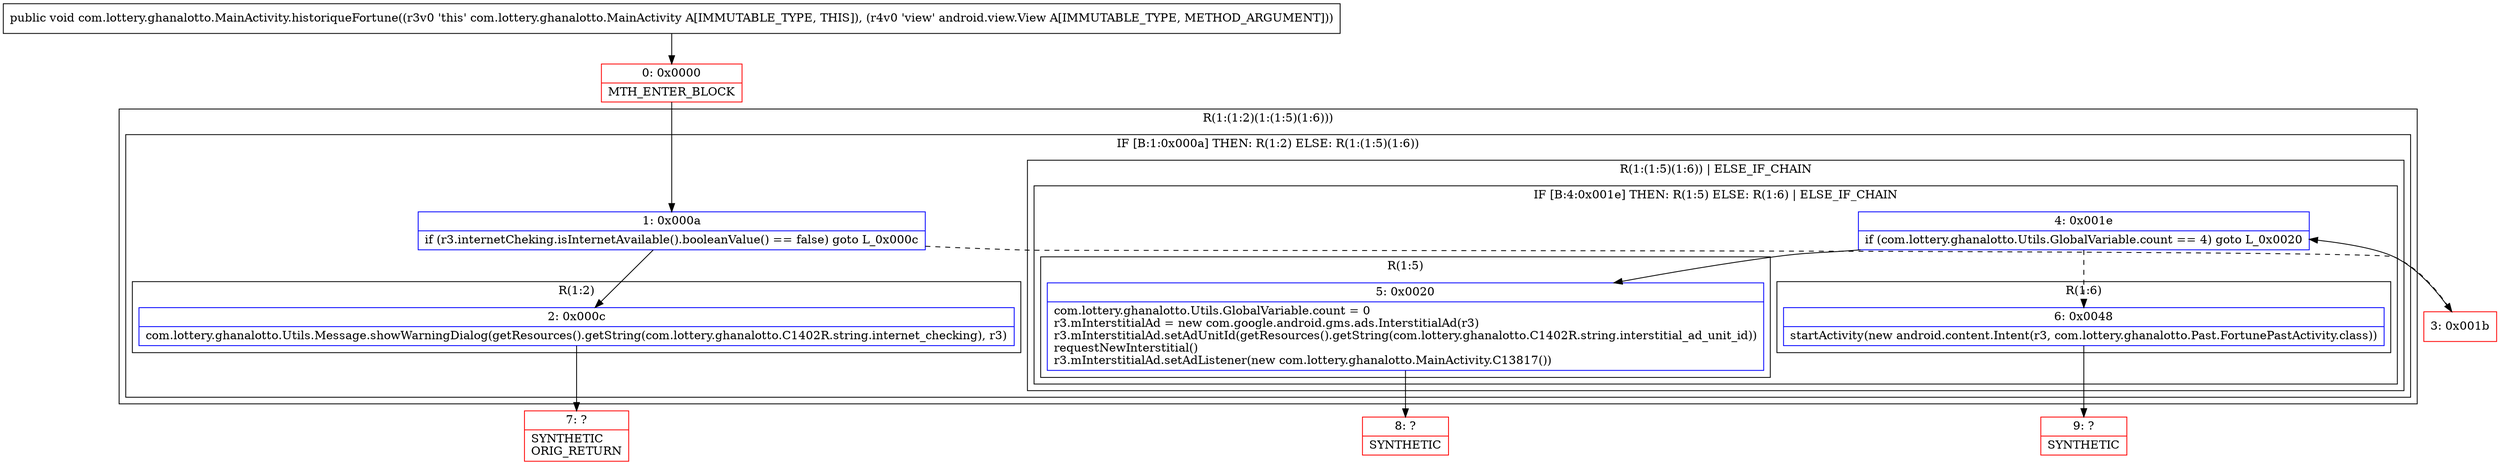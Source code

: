 digraph "CFG forcom.lottery.ghanalotto.MainActivity.historiqueFortune(Landroid\/view\/View;)V" {
subgraph cluster_Region_284009782 {
label = "R(1:(1:2)(1:(1:5)(1:6)))";
node [shape=record,color=blue];
subgraph cluster_IfRegion_1485463436 {
label = "IF [B:1:0x000a] THEN: R(1:2) ELSE: R(1:(1:5)(1:6))";
node [shape=record,color=blue];
Node_1 [shape=record,label="{1\:\ 0x000a|if (r3.internetCheking.isInternetAvailable().booleanValue() == false) goto L_0x000c\l}"];
subgraph cluster_Region_785465006 {
label = "R(1:2)";
node [shape=record,color=blue];
Node_2 [shape=record,label="{2\:\ 0x000c|com.lottery.ghanalotto.Utils.Message.showWarningDialog(getResources().getString(com.lottery.ghanalotto.C1402R.string.internet_checking), r3)\l}"];
}
subgraph cluster_Region_793380436 {
label = "R(1:(1:5)(1:6)) | ELSE_IF_CHAIN\l";
node [shape=record,color=blue];
subgraph cluster_IfRegion_1383318174 {
label = "IF [B:4:0x001e] THEN: R(1:5) ELSE: R(1:6) | ELSE_IF_CHAIN\l";
node [shape=record,color=blue];
Node_4 [shape=record,label="{4\:\ 0x001e|if (com.lottery.ghanalotto.Utils.GlobalVariable.count == 4) goto L_0x0020\l}"];
subgraph cluster_Region_1485799779 {
label = "R(1:5)";
node [shape=record,color=blue];
Node_5 [shape=record,label="{5\:\ 0x0020|com.lottery.ghanalotto.Utils.GlobalVariable.count = 0\lr3.mInterstitialAd = new com.google.android.gms.ads.InterstitialAd(r3)\lr3.mInterstitialAd.setAdUnitId(getResources().getString(com.lottery.ghanalotto.C1402R.string.interstitial_ad_unit_id))\lrequestNewInterstitial()\lr3.mInterstitialAd.setAdListener(new com.lottery.ghanalotto.MainActivity.C13817())\l}"];
}
subgraph cluster_Region_2139943058 {
label = "R(1:6)";
node [shape=record,color=blue];
Node_6 [shape=record,label="{6\:\ 0x0048|startActivity(new android.content.Intent(r3, com.lottery.ghanalotto.Past.FortunePastActivity.class))\l}"];
}
}
}
}
}
Node_0 [shape=record,color=red,label="{0\:\ 0x0000|MTH_ENTER_BLOCK\l}"];
Node_3 [shape=record,color=red,label="{3\:\ 0x001b}"];
Node_7 [shape=record,color=red,label="{7\:\ ?|SYNTHETIC\lORIG_RETURN\l}"];
Node_8 [shape=record,color=red,label="{8\:\ ?|SYNTHETIC\l}"];
Node_9 [shape=record,color=red,label="{9\:\ ?|SYNTHETIC\l}"];
MethodNode[shape=record,label="{public void com.lottery.ghanalotto.MainActivity.historiqueFortune((r3v0 'this' com.lottery.ghanalotto.MainActivity A[IMMUTABLE_TYPE, THIS]), (r4v0 'view' android.view.View A[IMMUTABLE_TYPE, METHOD_ARGUMENT])) }"];
MethodNode -> Node_0;
Node_1 -> Node_2;
Node_1 -> Node_3[style=dashed];
Node_2 -> Node_7;
Node_4 -> Node_5;
Node_4 -> Node_6[style=dashed];
Node_5 -> Node_8;
Node_6 -> Node_9;
Node_0 -> Node_1;
Node_3 -> Node_4;
}

